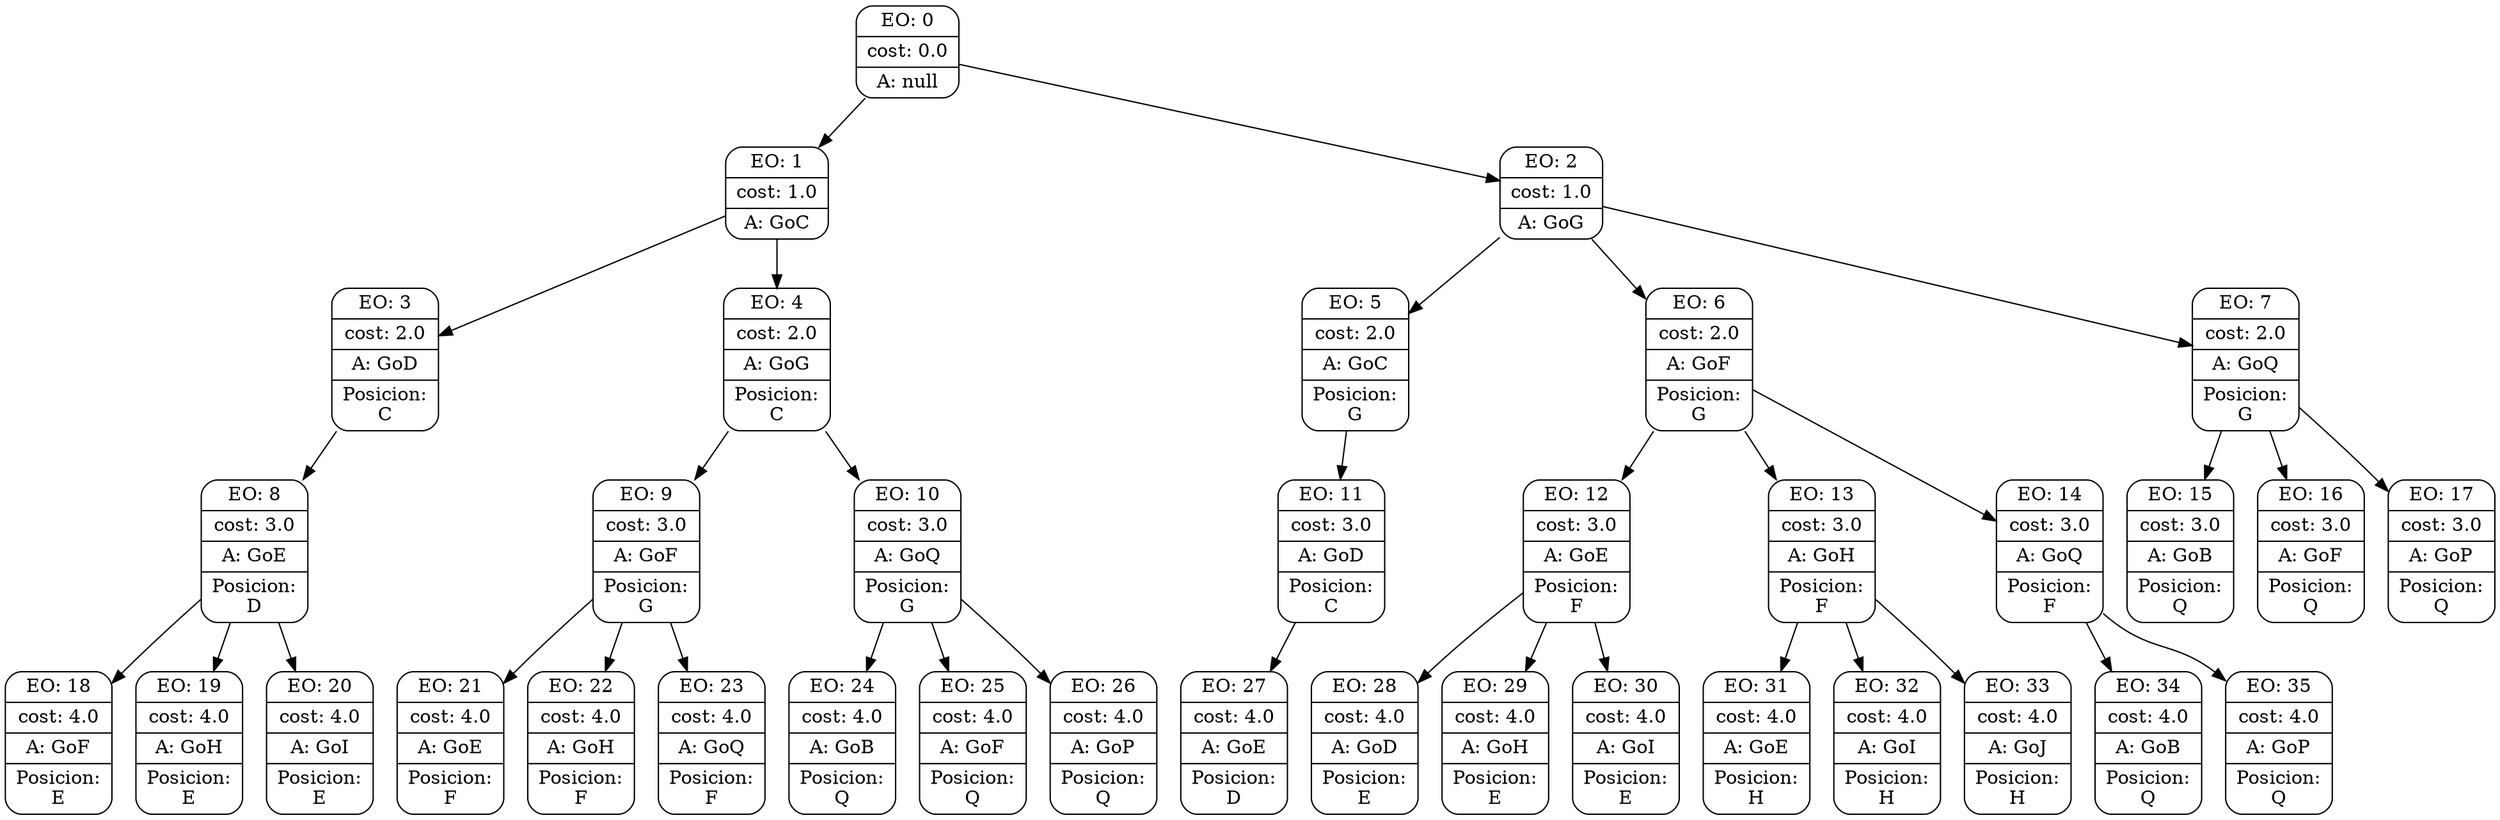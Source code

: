 digraph g {
node [shape = Mrecord];
nodo0[label="{EO: 0|cost: 0.0|A: null}"]
nodo1[label="{EO: 1|cost: 1.0|A: GoC}"]
nodo3[label="{EO: 3|cost: 2.0|A: GoD|Posicion:\nC}"]
nodo8[label="{EO: 8|cost: 3.0|A: GoE|Posicion:\nD}"]
nodo18[label="{EO: 18|cost: 4.0|A: GoF|Posicion:\nE}"]

nodo8 -> nodo18;
nodo19[label="{EO: 19|cost: 4.0|A: GoH|Posicion:\nE}"]

nodo8 -> nodo19;
nodo20[label="{EO: 20|cost: 4.0|A: GoI|Posicion:\nE}"]

nodo8 -> nodo20;

nodo3 -> nodo8;

nodo1 -> nodo3;
nodo4[label="{EO: 4|cost: 2.0|A: GoG|Posicion:\nC}"]
nodo9[label="{EO: 9|cost: 3.0|A: GoF|Posicion:\nG}"]
nodo21[label="{EO: 21|cost: 4.0|A: GoE|Posicion:\nF}"]

nodo9 -> nodo21;
nodo22[label="{EO: 22|cost: 4.0|A: GoH|Posicion:\nF}"]

nodo9 -> nodo22;
nodo23[label="{EO: 23|cost: 4.0|A: GoQ|Posicion:\nF}"]

nodo9 -> nodo23;

nodo4 -> nodo9;
nodo10[label="{EO: 10|cost: 3.0|A: GoQ|Posicion:\nG}"]
nodo24[label="{EO: 24|cost: 4.0|A: GoB|Posicion:\nQ}"]

nodo10 -> nodo24;
nodo25[label="{EO: 25|cost: 4.0|A: GoF|Posicion:\nQ}"]

nodo10 -> nodo25;
nodo26[label="{EO: 26|cost: 4.0|A: GoP|Posicion:\nQ}"]

nodo10 -> nodo26;

nodo4 -> nodo10;

nodo1 -> nodo4;

nodo0 -> nodo1;
nodo2[label="{EO: 2|cost: 1.0|A: GoG}"]
nodo5[label="{EO: 5|cost: 2.0|A: GoC|Posicion:\nG}"]
nodo11[label="{EO: 11|cost: 3.0|A: GoD|Posicion:\nC}"]
nodo27[label="{EO: 27|cost: 4.0|A: GoE|Posicion:\nD}"]

nodo11 -> nodo27;

nodo5 -> nodo11;

nodo2 -> nodo5;
nodo6[label="{EO: 6|cost: 2.0|A: GoF|Posicion:\nG}"]
nodo12[label="{EO: 12|cost: 3.0|A: GoE|Posicion:\nF}"]
nodo28[label="{EO: 28|cost: 4.0|A: GoD|Posicion:\nE}"]

nodo12 -> nodo28;
nodo29[label="{EO: 29|cost: 4.0|A: GoH|Posicion:\nE}"]

nodo12 -> nodo29;
nodo30[label="{EO: 30|cost: 4.0|A: GoI|Posicion:\nE}"]

nodo12 -> nodo30;

nodo6 -> nodo12;
nodo13[label="{EO: 13|cost: 3.0|A: GoH|Posicion:\nF}"]
nodo31[label="{EO: 31|cost: 4.0|A: GoE|Posicion:\nH}"]

nodo13 -> nodo31;
nodo32[label="{EO: 32|cost: 4.0|A: GoI|Posicion:\nH}"]

nodo13 -> nodo32;
nodo33[label="{EO: 33|cost: 4.0|A: GoJ|Posicion:\nH}"]

nodo13 -> nodo33;

nodo6 -> nodo13;
nodo14[label="{EO: 14|cost: 3.0|A: GoQ|Posicion:\nF}"]
nodo34[label="{EO: 34|cost: 4.0|A: GoB|Posicion:\nQ}"]

nodo14 -> nodo34;
nodo35[label="{EO: 35|cost: 4.0|A: GoP|Posicion:\nQ}"]

nodo14 -> nodo35;

nodo6 -> nodo14;

nodo2 -> nodo6;
nodo7[label="{EO: 7|cost: 2.0|A: GoQ|Posicion:\nG}"]
nodo15[label="{EO: 15|cost: 3.0|A: GoB|Posicion:\nQ}"]

nodo7 -> nodo15;
nodo16[label="{EO: 16|cost: 3.0|A: GoF|Posicion:\nQ}"]

nodo7 -> nodo16;
nodo17[label="{EO: 17|cost: 3.0|A: GoP|Posicion:\nQ}"]

nodo7 -> nodo17;

nodo2 -> nodo7;

nodo0 -> nodo2;


}